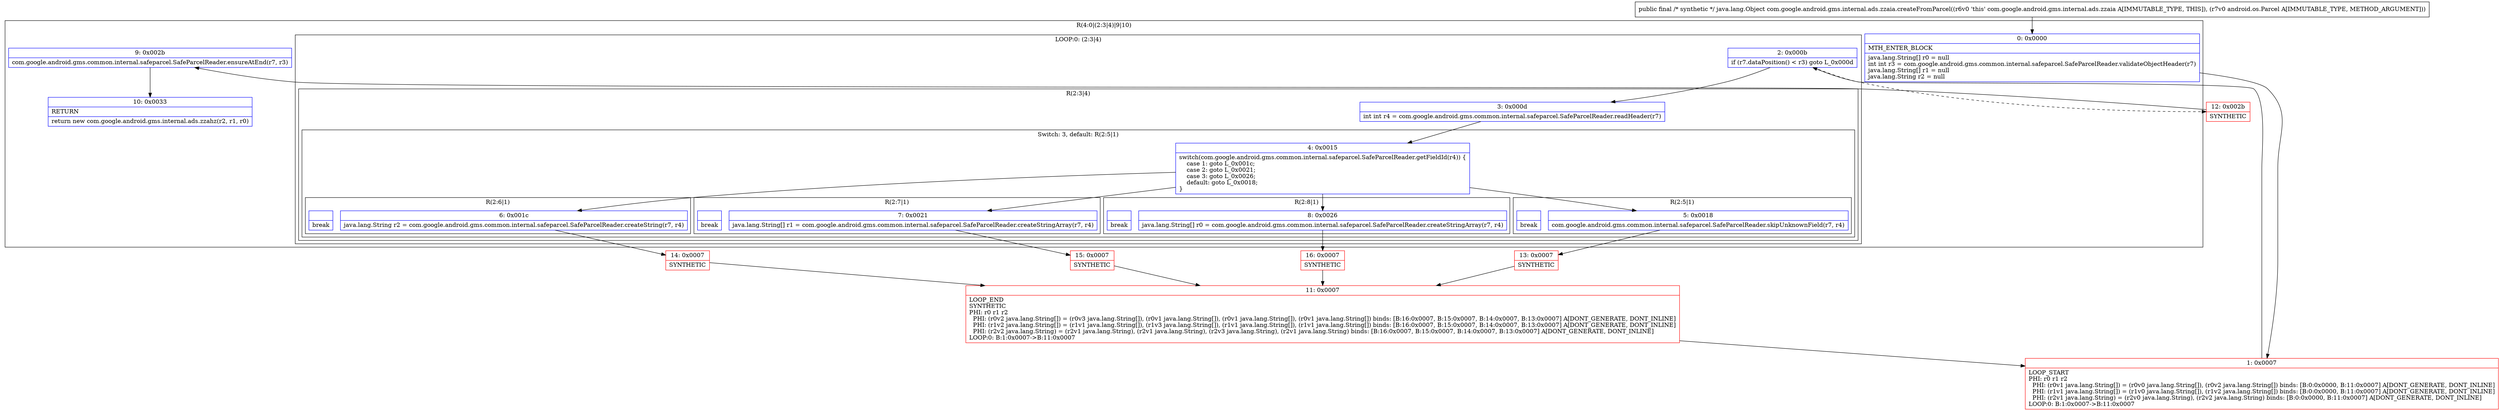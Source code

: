 digraph "CFG forcom.google.android.gms.internal.ads.zzaia.createFromParcel(Landroid\/os\/Parcel;)Ljava\/lang\/Object;" {
subgraph cluster_Region_1886301029 {
label = "R(4:0|(2:3|4)|9|10)";
node [shape=record,color=blue];
Node_0 [shape=record,label="{0\:\ 0x0000|MTH_ENTER_BLOCK\l|java.lang.String[] r0 = null\lint int r3 = com.google.android.gms.common.internal.safeparcel.SafeParcelReader.validateObjectHeader(r7)\ljava.lang.String[] r1 = null\ljava.lang.String r2 = null\l}"];
subgraph cluster_LoopRegion_1476335916 {
label = "LOOP:0: (2:3|4)";
node [shape=record,color=blue];
Node_2 [shape=record,label="{2\:\ 0x000b|if (r7.dataPosition() \< r3) goto L_0x000d\l}"];
subgraph cluster_Region_1630013913 {
label = "R(2:3|4)";
node [shape=record,color=blue];
Node_3 [shape=record,label="{3\:\ 0x000d|int int r4 = com.google.android.gms.common.internal.safeparcel.SafeParcelReader.readHeader(r7)\l}"];
subgraph cluster_SwitchRegion_1311857321 {
label = "Switch: 3, default: R(2:5|1)";
node [shape=record,color=blue];
Node_4 [shape=record,label="{4\:\ 0x0015|switch(com.google.android.gms.common.internal.safeparcel.SafeParcelReader.getFieldId(r4)) \{\l    case 1: goto L_0x001c;\l    case 2: goto L_0x0021;\l    case 3: goto L_0x0026;\l    default: goto L_0x0018;\l\}\l}"];
subgraph cluster_Region_1756249460 {
label = "R(2:6|1)";
node [shape=record,color=blue];
Node_6 [shape=record,label="{6\:\ 0x001c|java.lang.String r2 = com.google.android.gms.common.internal.safeparcel.SafeParcelReader.createString(r7, r4)\l}"];
Node_InsnContainer_733771074 [shape=record,label="{|break\l}"];
}
subgraph cluster_Region_1839109665 {
label = "R(2:7|1)";
node [shape=record,color=blue];
Node_7 [shape=record,label="{7\:\ 0x0021|java.lang.String[] r1 = com.google.android.gms.common.internal.safeparcel.SafeParcelReader.createStringArray(r7, r4)\l}"];
Node_InsnContainer_1137017751 [shape=record,label="{|break\l}"];
}
subgraph cluster_Region_1933530654 {
label = "R(2:8|1)";
node [shape=record,color=blue];
Node_8 [shape=record,label="{8\:\ 0x0026|java.lang.String[] r0 = com.google.android.gms.common.internal.safeparcel.SafeParcelReader.createStringArray(r7, r4)\l}"];
Node_InsnContainer_1410281166 [shape=record,label="{|break\l}"];
}
subgraph cluster_Region_1460138704 {
label = "R(2:5|1)";
node [shape=record,color=blue];
Node_5 [shape=record,label="{5\:\ 0x0018|com.google.android.gms.common.internal.safeparcel.SafeParcelReader.skipUnknownField(r7, r4)\l}"];
Node_InsnContainer_1609078299 [shape=record,label="{|break\l}"];
}
}
}
}
Node_9 [shape=record,label="{9\:\ 0x002b|com.google.android.gms.common.internal.safeparcel.SafeParcelReader.ensureAtEnd(r7, r3)\l}"];
Node_10 [shape=record,label="{10\:\ 0x0033|RETURN\l|return new com.google.android.gms.internal.ads.zzahz(r2, r1, r0)\l}"];
}
Node_1 [shape=record,color=red,label="{1\:\ 0x0007|LOOP_START\lPHI: r0 r1 r2 \l  PHI: (r0v1 java.lang.String[]) = (r0v0 java.lang.String[]), (r0v2 java.lang.String[]) binds: [B:0:0x0000, B:11:0x0007] A[DONT_GENERATE, DONT_INLINE]\l  PHI: (r1v1 java.lang.String[]) = (r1v0 java.lang.String[]), (r1v2 java.lang.String[]) binds: [B:0:0x0000, B:11:0x0007] A[DONT_GENERATE, DONT_INLINE]\l  PHI: (r2v1 java.lang.String) = (r2v0 java.lang.String), (r2v2 java.lang.String) binds: [B:0:0x0000, B:11:0x0007] A[DONT_GENERATE, DONT_INLINE]\lLOOP:0: B:1:0x0007\-\>B:11:0x0007\l}"];
Node_11 [shape=record,color=red,label="{11\:\ 0x0007|LOOP_END\lSYNTHETIC\lPHI: r0 r1 r2 \l  PHI: (r0v2 java.lang.String[]) = (r0v3 java.lang.String[]), (r0v1 java.lang.String[]), (r0v1 java.lang.String[]), (r0v1 java.lang.String[]) binds: [B:16:0x0007, B:15:0x0007, B:14:0x0007, B:13:0x0007] A[DONT_GENERATE, DONT_INLINE]\l  PHI: (r1v2 java.lang.String[]) = (r1v1 java.lang.String[]), (r1v3 java.lang.String[]), (r1v1 java.lang.String[]), (r1v1 java.lang.String[]) binds: [B:16:0x0007, B:15:0x0007, B:14:0x0007, B:13:0x0007] A[DONT_GENERATE, DONT_INLINE]\l  PHI: (r2v2 java.lang.String) = (r2v1 java.lang.String), (r2v1 java.lang.String), (r2v3 java.lang.String), (r2v1 java.lang.String) binds: [B:16:0x0007, B:15:0x0007, B:14:0x0007, B:13:0x0007] A[DONT_GENERATE, DONT_INLINE]\lLOOP:0: B:1:0x0007\-\>B:11:0x0007\l}"];
Node_12 [shape=record,color=red,label="{12\:\ 0x002b|SYNTHETIC\l}"];
Node_13 [shape=record,color=red,label="{13\:\ 0x0007|SYNTHETIC\l}"];
Node_14 [shape=record,color=red,label="{14\:\ 0x0007|SYNTHETIC\l}"];
Node_15 [shape=record,color=red,label="{15\:\ 0x0007|SYNTHETIC\l}"];
Node_16 [shape=record,color=red,label="{16\:\ 0x0007|SYNTHETIC\l}"];
MethodNode[shape=record,label="{public final \/* synthetic *\/ java.lang.Object com.google.android.gms.internal.ads.zzaia.createFromParcel((r6v0 'this' com.google.android.gms.internal.ads.zzaia A[IMMUTABLE_TYPE, THIS]), (r7v0 android.os.Parcel A[IMMUTABLE_TYPE, METHOD_ARGUMENT])) }"];
MethodNode -> Node_0;
Node_0 -> Node_1;
Node_2 -> Node_3;
Node_2 -> Node_12[style=dashed];
Node_3 -> Node_4;
Node_4 -> Node_5;
Node_4 -> Node_6;
Node_4 -> Node_7;
Node_4 -> Node_8;
Node_6 -> Node_14;
Node_7 -> Node_15;
Node_8 -> Node_16;
Node_5 -> Node_13;
Node_9 -> Node_10;
Node_1 -> Node_2;
Node_11 -> Node_1;
Node_12 -> Node_9;
Node_13 -> Node_11;
Node_14 -> Node_11;
Node_15 -> Node_11;
Node_16 -> Node_11;
}

